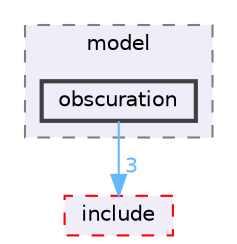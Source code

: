 digraph "C:/Users/Katia/Documents/GitHub/code_base_obscuration/src/model/obscuration"
{
 // LATEX_PDF_SIZE
  bgcolor="transparent";
  edge [fontname=Helvetica,fontsize=10,labelfontname=Helvetica,labelfontsize=10];
  node [fontname=Helvetica,fontsize=10,shape=box,height=0.2,width=0.4];
  compound=true
  subgraph clusterdir_e9d119f667cd13cd46d445d89d5312cb {
    graph [ bgcolor="#efedf7", pencolor="grey50", label="model", fontname=Helvetica,fontsize=10 style="filled,dashed", URL="dir_e9d119f667cd13cd46d445d89d5312cb.html",tooltip=""]
  dir_fd5f47832673afecdd3962f87f8fc4ae [label="obscuration", fillcolor="#efedf7", color="grey25", style="filled,bold", URL="dir_fd5f47832673afecdd3962f87f8fc4ae.html",tooltip=""];
  }
  dir_235dc5c59b87e38be3bd5a5d049b3fd6 [label="include", fillcolor="#efedf7", color="red", style="filled,dashed", URL="dir_235dc5c59b87e38be3bd5a5d049b3fd6.html",tooltip=""];
  dir_fd5f47832673afecdd3962f87f8fc4ae->dir_235dc5c59b87e38be3bd5a5d049b3fd6 [headlabel="3", labeldistance=1.5 headhref="dir_000025_000016.html" href="dir_000025_000016.html" color="steelblue1" fontcolor="steelblue1"];
}
